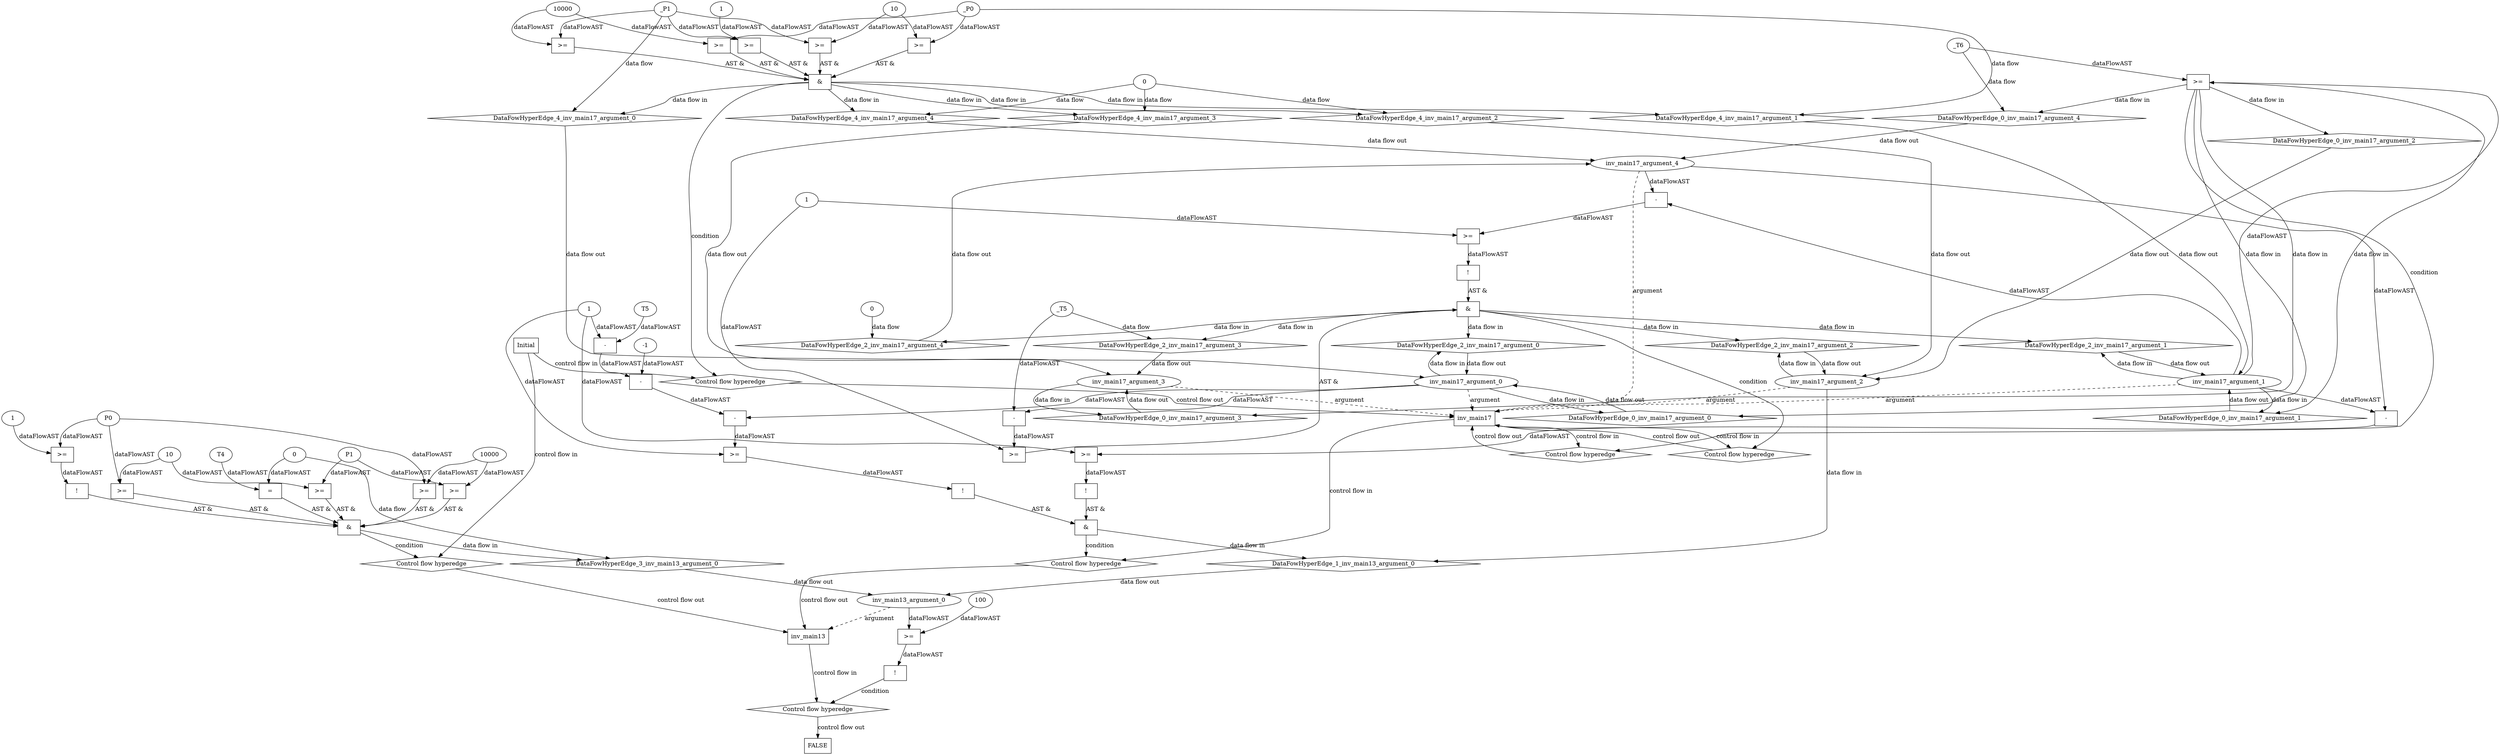 digraph dag {
"inv_main13" [label="inv_main13" nodeName="inv_main13" class=cfn  shape="rect"];
"inv_main17" [label="inv_main17" nodeName="inv_main17" class=cfn  shape="rect"];
FALSE [label="FALSE" nodeName=FALSE class=cfn  shape="rect"];
Initial [label="Initial" nodeName=Initial class=cfn  shape="rect"];
ControlFowHyperEdge_0 [label="Control flow hyperedge" nodeName=ControlFowHyperEdge_0 class=controlFlowHyperEdge shape="diamond"];
"inv_main17" -> ControlFowHyperEdge_0 [label="control flow in"]
ControlFowHyperEdge_0 -> "inv_main17" [label="control flow out"]
ControlFowHyperEdge_1 [label="Control flow hyperedge" nodeName=ControlFowHyperEdge_1 class=controlFlowHyperEdge shape="diamond"];
"inv_main17" -> ControlFowHyperEdge_1 [label="control flow in"]
ControlFowHyperEdge_1 -> "inv_main13" [label="control flow out"]
ControlFowHyperEdge_2 [label="Control flow hyperedge" nodeName=ControlFowHyperEdge_2 class=controlFlowHyperEdge shape="diamond"];
"inv_main17" -> ControlFowHyperEdge_2 [label="control flow in"]
ControlFowHyperEdge_2 -> "inv_main17" [label="control flow out"]
ControlFowHyperEdge_3 [label="Control flow hyperedge" nodeName=ControlFowHyperEdge_3 class=controlFlowHyperEdge shape="diamond"];
"Initial" -> ControlFowHyperEdge_3 [label="control flow in"]
ControlFowHyperEdge_3 -> "inv_main13" [label="control flow out"]
ControlFowHyperEdge_4 [label="Control flow hyperedge" nodeName=ControlFowHyperEdge_4 class=controlFlowHyperEdge shape="diamond"];
"Initial" -> ControlFowHyperEdge_4 [label="control flow in"]
ControlFowHyperEdge_4 -> "inv_main17" [label="control flow out"]
ControlFowHyperEdge_5 [label="Control flow hyperedge" nodeName=ControlFowHyperEdge_5 class=controlFlowHyperEdge shape="diamond"];
"inv_main13" -> ControlFowHyperEdge_5 [label="control flow in"]
ControlFowHyperEdge_5 -> "FALSE" [label="control flow out"]
"inv_main17_argument_0" [label="inv_main17_argument_0" nodeName=argument0 class=argument  head="inv_main17" shape="oval"];
"inv_main17_argument_0" -> "inv_main17"[label="argument" style="dashed"]
"inv_main17_argument_1" [label="inv_main17_argument_1" nodeName=argument1 class=argument  head="inv_main17" shape="oval"];
"inv_main17_argument_1" -> "inv_main17"[label="argument" style="dashed"]
"inv_main17_argument_2" [label="inv_main17_argument_2" nodeName=argument2 class=argument  head="inv_main17" shape="oval"];
"inv_main17_argument_2" -> "inv_main17"[label="argument" style="dashed"]
"inv_main17_argument_3" [label="inv_main17_argument_3" nodeName=argument3 class=argument  head="inv_main17" shape="oval"];
"inv_main17_argument_3" -> "inv_main17"[label="argument" style="dashed"]
"inv_main17_argument_4" [label="inv_main17_argument_4" nodeName=argument4 class=argument  head="inv_main17" shape="oval"];
"inv_main17_argument_4" -> "inv_main17"[label="argument" style="dashed"]
"inv_main13_argument_0" [label="inv_main13_argument_0" nodeName=argument0 class=argument  head="inv_main13" shape="oval"];
"inv_main13_argument_0" -> "inv_main13"[label="argument" style="dashed"]

"xxxinv_main17___inv_main17_0xxxguard_0_node_0" [label=">=" nodeName="xxxinv_main17___inv_main17_0xxxguard_0_node_0" class=Operator  shape="rect"];
"inv_main17_argument_1" -> "xxxinv_main17___inv_main17_0xxxguard_0_node_0"[label="dataFlowAST"]
"xxxinv_main17___inv_main17_0xxxdataFlow_0_node_0" -> "xxxinv_main17___inv_main17_0xxxguard_0_node_0"[label="dataFlowAST"]

"xxxinv_main17___inv_main17_0xxxguard_0_node_0" -> "ControlFowHyperEdge_0" [label="condition"];
"xxxinv_main17___inv_main17_0xxxdataFlow_0_node_0" [label="_T6" nodeName="xxxinv_main17___inv_main17_0xxxdataFlow_0_node_0" class=Constant ];

"xxxinv_main17___inv_main17_0xxxdataFlow_0_node_0" -> "DataFowHyperEdge_0_inv_main17_argument_4" [label="data flow"];
"xxxinv_main13___inv_main17_1xxx_and" [label="&" nodeName="xxxinv_main13___inv_main17_1xxx_and" class=Operator shape="rect"];
"xxxinv_main13___inv_main17_1xxxguard_0_node_0" [label="!" nodeName="xxxinv_main13___inv_main17_1xxxguard_0_node_0" class=Operator shape="rect"];
"xxxinv_main13___inv_main17_1xxxguard_0_node_1" [label=">=" nodeName="xxxinv_main13___inv_main17_1xxxguard_0_node_1" class=Operator  shape="rect"];
"xxxinv_main13___inv_main17_1xxxguard_0_node_2" [label="-" nodeName="xxxinv_main13___inv_main17_1xxxguard_0_node_2" class= Operator shape="rect"];
"xxxinv_main13___inv_main17_1xxxguard_0_node_5" [label="1" nodeName="xxxinv_main13___inv_main17_1xxxguard_0_node_5" class=Literal ];
"xxxinv_main13___inv_main17_1xxxguard_0_node_1" -> "xxxinv_main13___inv_main17_1xxxguard_0_node_0"[label="dataFlowAST"]
"xxxinv_main13___inv_main17_1xxxguard_0_node_2" -> "xxxinv_main13___inv_main17_1xxxguard_0_node_1"[label="dataFlowAST"]
"xxxinv_main13___inv_main17_1xxxguard_0_node_5" -> "xxxinv_main13___inv_main17_1xxxguard_0_node_1"[label="dataFlowAST"]
"inv_main17_argument_1" -> "xxxinv_main13___inv_main17_1xxxguard_0_node_2"[label="dataFlowAST"]
"inv_main17_argument_4" -> "xxxinv_main13___inv_main17_1xxxguard_0_node_2"[label="dataFlowAST"]

"xxxinv_main13___inv_main17_1xxxguard_0_node_0" -> "xxxinv_main13___inv_main17_1xxx_and" [label="AST &"];
"xxxinv_main13___inv_main17_1xxxguard1_node_0" [label="!" nodeName="xxxinv_main13___inv_main17_1xxxguard1_node_0" class=Operator shape="rect"];
"xxxinv_main13___inv_main17_1xxxguard1_node_1" [label=">=" nodeName="xxxinv_main13___inv_main17_1xxxguard1_node_1" class=Operator  shape="rect"];
"xxxinv_main13___inv_main17_1xxxguard1_node_2" [label="-" nodeName="xxxinv_main13___inv_main17_1xxxguard1_node_2" class= Operator shape="rect"];
"xxxinv_main13___inv_main17_1xxxguard1_node_4" [label="-" nodeName="xxxinv_main13___inv_main17_1xxxguard1_node_4" class= Operator shape="rect"];
"xxxinv_main13___inv_main17_1xxxguard1_node_5" [label="-" nodeName="xxxinv_main13___inv_main17_1xxxguard1_node_5" class= Operator shape="rect"];
"xxxinv_main13___inv_main17_1xxxguard1_node_6" [label="T5" nodeName="xxxinv_main13___inv_main17_1xxxguard1_node_6" class=Constant ];
"xxxinv_main13___inv_main17_1xxxguard1_node_8" [label="-1" nodeName="xxxinv_main13___inv_main17_1xxxguard1_node_8" class=Literal ];
"xxxinv_main13___inv_main17_1xxxguard1_node_1" -> "xxxinv_main13___inv_main17_1xxxguard1_node_0"[label="dataFlowAST"]
"xxxinv_main13___inv_main17_1xxxguard1_node_2" -> "xxxinv_main13___inv_main17_1xxxguard1_node_1"[label="dataFlowAST"]
"xxxinv_main13___inv_main17_1xxxguard_0_node_5" -> "xxxinv_main13___inv_main17_1xxxguard1_node_1"[label="dataFlowAST"]
"inv_main17_argument_0" -> "xxxinv_main13___inv_main17_1xxxguard1_node_2"[label="dataFlowAST"]
"xxxinv_main13___inv_main17_1xxxguard1_node_4" -> "xxxinv_main13___inv_main17_1xxxguard1_node_2"[label="dataFlowAST"]
"xxxinv_main13___inv_main17_1xxxguard1_node_5" -> "xxxinv_main13___inv_main17_1xxxguard1_node_4"[label="dataFlowAST"]
"xxxinv_main13___inv_main17_1xxxguard1_node_8" -> "xxxinv_main13___inv_main17_1xxxguard1_node_4"[label="dataFlowAST"]
"xxxinv_main13___inv_main17_1xxxguard1_node_6" -> "xxxinv_main13___inv_main17_1xxxguard1_node_5"[label="dataFlowAST"]
"xxxinv_main13___inv_main17_1xxxguard_0_node_5" -> "xxxinv_main13___inv_main17_1xxxguard1_node_5"[label="dataFlowAST"]

"xxxinv_main13___inv_main17_1xxxguard1_node_0" -> "xxxinv_main13___inv_main17_1xxx_and" [label="AST &"];
"xxxinv_main13___inv_main17_1xxx_and" -> "ControlFowHyperEdge_1" [label="condition"];
"xxxinv_main17___inv_main17_2xxx_and" [label="&" nodeName="xxxinv_main17___inv_main17_2xxx_and" class=Operator shape="rect"];
"xxxinv_main17___inv_main17_2xxxguard_0_node_0" [label="!" nodeName="xxxinv_main17___inv_main17_2xxxguard_0_node_0" class=Operator shape="rect"];
"xxxinv_main17___inv_main17_2xxxguard_0_node_1" [label=">=" nodeName="xxxinv_main17___inv_main17_2xxxguard_0_node_1" class=Operator  shape="rect"];
"xxxinv_main17___inv_main17_2xxxguard_0_node_2" [label="-" nodeName="xxxinv_main17___inv_main17_2xxxguard_0_node_2" class= Operator shape="rect"];
"xxxinv_main17___inv_main17_2xxxguard_0_node_5" [label="1" nodeName="xxxinv_main17___inv_main17_2xxxguard_0_node_5" class=Literal ];
"xxxinv_main17___inv_main17_2xxxguard_0_node_1" -> "xxxinv_main17___inv_main17_2xxxguard_0_node_0"[label="dataFlowAST"]
"xxxinv_main17___inv_main17_2xxxguard_0_node_2" -> "xxxinv_main17___inv_main17_2xxxguard_0_node_1"[label="dataFlowAST"]
"xxxinv_main17___inv_main17_2xxxguard_0_node_5" -> "xxxinv_main17___inv_main17_2xxxguard_0_node_1"[label="dataFlowAST"]
"inv_main17_argument_1" -> "xxxinv_main17___inv_main17_2xxxguard_0_node_2"[label="dataFlowAST"]
"inv_main17_argument_4" -> "xxxinv_main17___inv_main17_2xxxguard_0_node_2"[label="dataFlowAST"]

"xxxinv_main17___inv_main17_2xxxguard_0_node_0" -> "xxxinv_main17___inv_main17_2xxx_and" [label="AST &"];
"xxxinv_main17___inv_main17_2xxxguard1_node_0" [label=">=" nodeName="xxxinv_main17___inv_main17_2xxxguard1_node_0" class=Operator  shape="rect"];
"xxxinv_main17___inv_main17_2xxxguard1_node_1" [label="-" nodeName="xxxinv_main17___inv_main17_2xxxguard1_node_1" class= Operator shape="rect"];
"xxxinv_main17___inv_main17_2xxxguard1_node_1" -> "xxxinv_main17___inv_main17_2xxxguard1_node_0"[label="dataFlowAST"]
"xxxinv_main17___inv_main17_2xxxguard_0_node_5" -> "xxxinv_main17___inv_main17_2xxxguard1_node_0"[label="dataFlowAST"]
"inv_main17_argument_0" -> "xxxinv_main17___inv_main17_2xxxguard1_node_1"[label="dataFlowAST"]
"xxxinv_main17___inv_main17_2xxxdataFlow_0_node_0" -> "xxxinv_main17___inv_main17_2xxxguard1_node_1"[label="dataFlowAST"]

"xxxinv_main17___inv_main17_2xxxguard1_node_0" -> "xxxinv_main17___inv_main17_2xxx_and" [label="AST &"];
"xxxinv_main17___inv_main17_2xxx_and" -> "ControlFowHyperEdge_2" [label="condition"];
"xxxinv_main17___inv_main17_2xxxdataFlow_0_node_0" [label="_T5" nodeName="xxxinv_main17___inv_main17_2xxxdataFlow_0_node_0" class=Constant ];

"xxxinv_main17___inv_main17_2xxxdataFlow_0_node_0" -> "DataFowHyperEdge_2_inv_main17_argument_3" [label="data flow"];
"xxxinv_main17___inv_main17_2xxxdataFlow1_node_0" [label="0" nodeName="xxxinv_main17___inv_main17_2xxxdataFlow1_node_0" class=Literal ];

"xxxinv_main17___inv_main17_2xxxdataFlow1_node_0" -> "DataFowHyperEdge_2_inv_main17_argument_4" [label="data flow"];
"xxxinv_main13___Initial_3xxx_and" [label="&" nodeName="xxxinv_main13___Initial_3xxx_and" class=Operator shape="rect"];
"xxxinv_main13___Initial_3xxxguard4_node_0" [label=">=" nodeName="xxxinv_main13___Initial_3xxxguard4_node_0" class=Operator  shape="rect"];
"xxxinv_main13___Initial_3xxxguard_0_node_2" -> "xxxinv_main13___Initial_3xxxguard4_node_0"[label="dataFlowAST"]
"xxxinv_main13___Initial_3xxxguard2_node_2" -> "xxxinv_main13___Initial_3xxxguard4_node_0"[label="dataFlowAST"]

"xxxinv_main13___Initial_3xxxguard4_node_0" -> "xxxinv_main13___Initial_3xxx_and" [label="AST &"];
"xxxinv_main13___Initial_3xxxguard5_node_0" [label=">=" nodeName="xxxinv_main13___Initial_3xxxguard5_node_0" class=Operator  shape="rect"];
"xxxinv_main13___Initial_3xxxguard3_node_1" -> "xxxinv_main13___Initial_3xxxguard5_node_0"[label="dataFlowAST"]
"xxxinv_main13___Initial_3xxxguard2_node_1" -> "xxxinv_main13___Initial_3xxxguard5_node_0"[label="dataFlowAST"]

"xxxinv_main13___Initial_3xxxguard5_node_0" -> "xxxinv_main13___Initial_3xxx_and" [label="AST &"];
"xxxinv_main13___Initial_3xxxguard1_node_0" [label="=" nodeName="xxxinv_main13___Initial_3xxxguard1_node_0" class=Operator  shape="rect"];
"xxxinv_main13___Initial_3xxxguard1_node_1" [label="T4" nodeName="xxxinv_main13___Initial_3xxxguard1_node_1" class=Constant ];
"xxxinv_main13___Initial_3xxxguard1_node_1" -> "xxxinv_main13___Initial_3xxxguard1_node_0"[label="dataFlowAST"]
"xxxinv_main13___Initial_3xxxdataFlow_0_node_0" -> "xxxinv_main13___Initial_3xxxguard1_node_0"[label="dataFlowAST"]

"xxxinv_main13___Initial_3xxxguard1_node_0" -> "xxxinv_main13___Initial_3xxx_and" [label="AST &"];
"xxxinv_main13___Initial_3xxxguard2_node_0" [label=">=" nodeName="xxxinv_main13___Initial_3xxxguard2_node_0" class=Operator  shape="rect"];
"xxxinv_main13___Initial_3xxxguard2_node_1" [label="P1" nodeName="xxxinv_main13___Initial_3xxxguard2_node_1" class=Constant ];
"xxxinv_main13___Initial_3xxxguard2_node_2" [label="10" nodeName="xxxinv_main13___Initial_3xxxguard2_node_2" class=Literal ];
"xxxinv_main13___Initial_3xxxguard2_node_1" -> "xxxinv_main13___Initial_3xxxguard2_node_0"[label="dataFlowAST"]
"xxxinv_main13___Initial_3xxxguard2_node_2" -> "xxxinv_main13___Initial_3xxxguard2_node_0"[label="dataFlowAST"]

"xxxinv_main13___Initial_3xxxguard2_node_0" -> "xxxinv_main13___Initial_3xxx_and" [label="AST &"];
"xxxinv_main13___Initial_3xxxguard_0_node_0" [label="!" nodeName="xxxinv_main13___Initial_3xxxguard_0_node_0" class=Operator shape="rect"];
"xxxinv_main13___Initial_3xxxguard_0_node_1" [label=">=" nodeName="xxxinv_main13___Initial_3xxxguard_0_node_1" class=Operator  shape="rect"];
"xxxinv_main13___Initial_3xxxguard_0_node_2" [label="P0" nodeName="xxxinv_main13___Initial_3xxxguard_0_node_2" class=Constant ];
"xxxinv_main13___Initial_3xxxguard_0_node_3" [label="1" nodeName="xxxinv_main13___Initial_3xxxguard_0_node_3" class=Literal ];
"xxxinv_main13___Initial_3xxxguard_0_node_1" -> "xxxinv_main13___Initial_3xxxguard_0_node_0"[label="dataFlowAST"]
"xxxinv_main13___Initial_3xxxguard_0_node_2" -> "xxxinv_main13___Initial_3xxxguard_0_node_1"[label="dataFlowAST"]
"xxxinv_main13___Initial_3xxxguard_0_node_3" -> "xxxinv_main13___Initial_3xxxguard_0_node_1"[label="dataFlowAST"]

"xxxinv_main13___Initial_3xxxguard_0_node_0" -> "xxxinv_main13___Initial_3xxx_and" [label="AST &"];
"xxxinv_main13___Initial_3xxxguard3_node_0" [label=">=" nodeName="xxxinv_main13___Initial_3xxxguard3_node_0" class=Operator  shape="rect"];
"xxxinv_main13___Initial_3xxxguard3_node_1" [label="10000" nodeName="xxxinv_main13___Initial_3xxxguard3_node_1" class=Literal ];
"xxxinv_main13___Initial_3xxxguard3_node_1" -> "xxxinv_main13___Initial_3xxxguard3_node_0"[label="dataFlowAST"]
"xxxinv_main13___Initial_3xxxguard_0_node_2" -> "xxxinv_main13___Initial_3xxxguard3_node_0"[label="dataFlowAST"]

"xxxinv_main13___Initial_3xxxguard3_node_0" -> "xxxinv_main13___Initial_3xxx_and" [label="AST &"];
"xxxinv_main13___Initial_3xxx_and" -> "ControlFowHyperEdge_3" [label="condition"];
"xxxinv_main13___Initial_3xxxdataFlow_0_node_0" [label="0" nodeName="xxxinv_main13___Initial_3xxxdataFlow_0_node_0" class=Literal ];

"xxxinv_main13___Initial_3xxxdataFlow_0_node_0" -> "DataFowHyperEdge_3_inv_main13_argument_0" [label="data flow"];
"xxxinv_main17___Initial_4xxx_and" [label="&" nodeName="xxxinv_main17___Initial_4xxx_and" class=Operator shape="rect"];
"xxxinv_main17___Initial_4xxxguard1_node_0" [label=">=" nodeName="xxxinv_main17___Initial_4xxxguard1_node_0" class=Operator  shape="rect"];
"xxxinv_main17___Initial_4xxxguard1_node_2" [label="10" nodeName="xxxinv_main17___Initial_4xxxguard1_node_2" class=Literal ];
"xxxinv_main17___Initial_4xxxdataFlow3_node_0" -> "xxxinv_main17___Initial_4xxxguard1_node_0"[label="dataFlowAST"]
"xxxinv_main17___Initial_4xxxguard1_node_2" -> "xxxinv_main17___Initial_4xxxguard1_node_0"[label="dataFlowAST"]

"xxxinv_main17___Initial_4xxxguard1_node_0" -> "xxxinv_main17___Initial_4xxx_and" [label="AST &"];
"xxxinv_main17___Initial_4xxxguard4_node_0" [label=">=" nodeName="xxxinv_main17___Initial_4xxxguard4_node_0" class=Operator  shape="rect"];
"xxxinv_main17___Initial_4xxxguard2_node_1" -> "xxxinv_main17___Initial_4xxxguard4_node_0"[label="dataFlowAST"]
"xxxinv_main17___Initial_4xxxdataFlow3_node_0" -> "xxxinv_main17___Initial_4xxxguard4_node_0"[label="dataFlowAST"]

"xxxinv_main17___Initial_4xxxguard4_node_0" -> "xxxinv_main17___Initial_4xxx_and" [label="AST &"];
"xxxinv_main17___Initial_4xxxguard2_node_0" [label=">=" nodeName="xxxinv_main17___Initial_4xxxguard2_node_0" class=Operator  shape="rect"];
"xxxinv_main17___Initial_4xxxguard2_node_1" [label="10000" nodeName="xxxinv_main17___Initial_4xxxguard2_node_1" class=Literal ];
"xxxinv_main17___Initial_4xxxguard2_node_1" -> "xxxinv_main17___Initial_4xxxguard2_node_0"[label="dataFlowAST"]
"xxxinv_main17___Initial_4xxxdataFlow4_node_0" -> "xxxinv_main17___Initial_4xxxguard2_node_0"[label="dataFlowAST"]

"xxxinv_main17___Initial_4xxxguard2_node_0" -> "xxxinv_main17___Initial_4xxx_and" [label="AST &"];
"xxxinv_main17___Initial_4xxxguard3_node_0" [label=">=" nodeName="xxxinv_main17___Initial_4xxxguard3_node_0" class=Operator  shape="rect"];
"xxxinv_main17___Initial_4xxxdataFlow4_node_0" -> "xxxinv_main17___Initial_4xxxguard3_node_0"[label="dataFlowAST"]
"xxxinv_main17___Initial_4xxxguard1_node_2" -> "xxxinv_main17___Initial_4xxxguard3_node_0"[label="dataFlowAST"]

"xxxinv_main17___Initial_4xxxguard3_node_0" -> "xxxinv_main17___Initial_4xxx_and" [label="AST &"];
"xxxinv_main17___Initial_4xxxguard_0_node_0" [label=">=" nodeName="xxxinv_main17___Initial_4xxxguard_0_node_0" class=Operator  shape="rect"];
"xxxinv_main17___Initial_4xxxguard_0_node_2" [label="1" nodeName="xxxinv_main17___Initial_4xxxguard_0_node_2" class=Literal ];
"xxxinv_main17___Initial_4xxxdataFlow4_node_0" -> "xxxinv_main17___Initial_4xxxguard_0_node_0"[label="dataFlowAST"]
"xxxinv_main17___Initial_4xxxguard_0_node_2" -> "xxxinv_main17___Initial_4xxxguard_0_node_0"[label="dataFlowAST"]

"xxxinv_main17___Initial_4xxxguard_0_node_0" -> "xxxinv_main17___Initial_4xxx_and" [label="AST &"];
"xxxinv_main17___Initial_4xxx_and" -> "ControlFowHyperEdge_4" [label="condition"];
"xxxinv_main17___Initial_4xxxdataFlow_0_node_0" [label="0" nodeName="xxxinv_main17___Initial_4xxxdataFlow_0_node_0" class=Literal ];

"xxxinv_main17___Initial_4xxxdataFlow_0_node_0" -> "DataFowHyperEdge_4_inv_main17_argument_2" [label="data flow"];

"xxxinv_main17___Initial_4xxxdataFlow_0_node_0" -> "DataFowHyperEdge_4_inv_main17_argument_3" [label="data flow"];

"xxxinv_main17___Initial_4xxxdataFlow_0_node_0" -> "DataFowHyperEdge_4_inv_main17_argument_4" [label="data flow"];
"xxxinv_main17___Initial_4xxxdataFlow3_node_0" [label="_P0" nodeName="xxxinv_main17___Initial_4xxxdataFlow3_node_0" class=Constant ];

"xxxinv_main17___Initial_4xxxdataFlow3_node_0" -> "DataFowHyperEdge_4_inv_main17_argument_1" [label="data flow"];
"xxxinv_main17___Initial_4xxxdataFlow4_node_0" [label="_P1" nodeName="xxxinv_main17___Initial_4xxxdataFlow4_node_0" class=Constant ];

"xxxinv_main17___Initial_4xxxdataFlow4_node_0" -> "DataFowHyperEdge_4_inv_main17_argument_0" [label="data flow"];
"xxxFALSE___inv_main13_5xxxguard_0_node_0" [label="!" nodeName="xxxFALSE___inv_main13_5xxxguard_0_node_0" class=Operator shape="rect"];
"xxxFALSE___inv_main13_5xxxguard_0_node_1" [label=">=" nodeName="xxxFALSE___inv_main13_5xxxguard_0_node_1" class=Operator  shape="rect"];
"xxxFALSE___inv_main13_5xxxguard_0_node_3" [label="100" nodeName="xxxFALSE___inv_main13_5xxxguard_0_node_3" class=Literal ];
"xxxFALSE___inv_main13_5xxxguard_0_node_1" -> "xxxFALSE___inv_main13_5xxxguard_0_node_0"[label="dataFlowAST"]
"inv_main13_argument_0" -> "xxxFALSE___inv_main13_5xxxguard_0_node_1"[label="dataFlowAST"]
"xxxFALSE___inv_main13_5xxxguard_0_node_3" -> "xxxFALSE___inv_main13_5xxxguard_0_node_1"[label="dataFlowAST"]

"xxxFALSE___inv_main13_5xxxguard_0_node_0" -> "ControlFowHyperEdge_5" [label="condition"];
"DataFowHyperEdge_0_inv_main17_argument_0" [label="DataFowHyperEdge_0_inv_main17_argument_0" nodeName="DataFowHyperEdge_0_inv_main17_argument_0" class=DataFlowHyperedge shape="diamond"];
"DataFowHyperEdge_0_inv_main17_argument_0" -> "inv_main17_argument_0"[label="data flow out"]
"xxxinv_main17___inv_main17_0xxxguard_0_node_0" -> "DataFowHyperEdge_0_inv_main17_argument_0"[label="data flow in"]
"DataFowHyperEdge_0_inv_main17_argument_1" [label="DataFowHyperEdge_0_inv_main17_argument_1" nodeName="DataFowHyperEdge_0_inv_main17_argument_1" class=DataFlowHyperedge shape="diamond"];
"DataFowHyperEdge_0_inv_main17_argument_1" -> "inv_main17_argument_1"[label="data flow out"]
"xxxinv_main17___inv_main17_0xxxguard_0_node_0" -> "DataFowHyperEdge_0_inv_main17_argument_1"[label="data flow in"]
"DataFowHyperEdge_0_inv_main17_argument_2" [label="DataFowHyperEdge_0_inv_main17_argument_2" nodeName="DataFowHyperEdge_0_inv_main17_argument_2" class=DataFlowHyperedge shape="diamond"];
"DataFowHyperEdge_0_inv_main17_argument_2" -> "inv_main17_argument_2"[label="data flow out"]
"xxxinv_main17___inv_main17_0xxxguard_0_node_0" -> "DataFowHyperEdge_0_inv_main17_argument_2"[label="data flow in"]
"DataFowHyperEdge_0_inv_main17_argument_3" [label="DataFowHyperEdge_0_inv_main17_argument_3" nodeName="DataFowHyperEdge_0_inv_main17_argument_3" class=DataFlowHyperedge shape="diamond"];
"DataFowHyperEdge_0_inv_main17_argument_3" -> "inv_main17_argument_3"[label="data flow out"]
"xxxinv_main17___inv_main17_0xxxguard_0_node_0" -> "DataFowHyperEdge_0_inv_main17_argument_3"[label="data flow in"]
"DataFowHyperEdge_0_inv_main17_argument_4" [label="DataFowHyperEdge_0_inv_main17_argument_4" nodeName="DataFowHyperEdge_0_inv_main17_argument_4" class=DataFlowHyperedge shape="diamond"];
"DataFowHyperEdge_0_inv_main17_argument_4" -> "inv_main17_argument_4"[label="data flow out"]
"xxxinv_main17___inv_main17_0xxxguard_0_node_0" -> "DataFowHyperEdge_0_inv_main17_argument_4"[label="data flow in"]
"DataFowHyperEdge_1_inv_main13_argument_0" [label="DataFowHyperEdge_1_inv_main13_argument_0" nodeName="DataFowHyperEdge_1_inv_main13_argument_0" class=DataFlowHyperedge shape="diamond"];
"DataFowHyperEdge_1_inv_main13_argument_0" -> "inv_main13_argument_0"[label="data flow out"]
"xxxinv_main13___inv_main17_1xxx_and" -> "DataFowHyperEdge_1_inv_main13_argument_0"[label="data flow in"]
"DataFowHyperEdge_2_inv_main17_argument_0" [label="DataFowHyperEdge_2_inv_main17_argument_0" nodeName="DataFowHyperEdge_2_inv_main17_argument_0" class=DataFlowHyperedge shape="diamond"];
"DataFowHyperEdge_2_inv_main17_argument_0" -> "inv_main17_argument_0"[label="data flow out"]
"xxxinv_main17___inv_main17_2xxx_and" -> "DataFowHyperEdge_2_inv_main17_argument_0"[label="data flow in"]
"DataFowHyperEdge_2_inv_main17_argument_1" [label="DataFowHyperEdge_2_inv_main17_argument_1" nodeName="DataFowHyperEdge_2_inv_main17_argument_1" class=DataFlowHyperedge shape="diamond"];
"DataFowHyperEdge_2_inv_main17_argument_1" -> "inv_main17_argument_1"[label="data flow out"]
"xxxinv_main17___inv_main17_2xxx_and" -> "DataFowHyperEdge_2_inv_main17_argument_1"[label="data flow in"]
"DataFowHyperEdge_2_inv_main17_argument_2" [label="DataFowHyperEdge_2_inv_main17_argument_2" nodeName="DataFowHyperEdge_2_inv_main17_argument_2" class=DataFlowHyperedge shape="diamond"];
"DataFowHyperEdge_2_inv_main17_argument_2" -> "inv_main17_argument_2"[label="data flow out"]
"xxxinv_main17___inv_main17_2xxx_and" -> "DataFowHyperEdge_2_inv_main17_argument_2"[label="data flow in"]
"DataFowHyperEdge_2_inv_main17_argument_3" [label="DataFowHyperEdge_2_inv_main17_argument_3" nodeName="DataFowHyperEdge_2_inv_main17_argument_3" class=DataFlowHyperedge shape="diamond"];
"DataFowHyperEdge_2_inv_main17_argument_3" -> "inv_main17_argument_3"[label="data flow out"]
"xxxinv_main17___inv_main17_2xxx_and" -> "DataFowHyperEdge_2_inv_main17_argument_3"[label="data flow in"]
"DataFowHyperEdge_2_inv_main17_argument_4" [label="DataFowHyperEdge_2_inv_main17_argument_4" nodeName="DataFowHyperEdge_2_inv_main17_argument_4" class=DataFlowHyperedge shape="diamond"];
"DataFowHyperEdge_2_inv_main17_argument_4" -> "inv_main17_argument_4"[label="data flow out"]
"xxxinv_main17___inv_main17_2xxx_and" -> "DataFowHyperEdge_2_inv_main17_argument_4"[label="data flow in"]
"DataFowHyperEdge_3_inv_main13_argument_0" [label="DataFowHyperEdge_3_inv_main13_argument_0" nodeName="DataFowHyperEdge_3_inv_main13_argument_0" class=DataFlowHyperedge shape="diamond"];
"DataFowHyperEdge_3_inv_main13_argument_0" -> "inv_main13_argument_0"[label="data flow out"]
"xxxinv_main13___Initial_3xxx_and" -> "DataFowHyperEdge_3_inv_main13_argument_0"[label="data flow in"]
"DataFowHyperEdge_4_inv_main17_argument_0" [label="DataFowHyperEdge_4_inv_main17_argument_0" nodeName="DataFowHyperEdge_4_inv_main17_argument_0" class=DataFlowHyperedge shape="diamond"];
"DataFowHyperEdge_4_inv_main17_argument_0" -> "inv_main17_argument_0"[label="data flow out"]
"xxxinv_main17___Initial_4xxx_and" -> "DataFowHyperEdge_4_inv_main17_argument_0"[label="data flow in"]
"DataFowHyperEdge_4_inv_main17_argument_1" [label="DataFowHyperEdge_4_inv_main17_argument_1" nodeName="DataFowHyperEdge_4_inv_main17_argument_1" class=DataFlowHyperedge shape="diamond"];
"DataFowHyperEdge_4_inv_main17_argument_1" -> "inv_main17_argument_1"[label="data flow out"]
"xxxinv_main17___Initial_4xxx_and" -> "DataFowHyperEdge_4_inv_main17_argument_1"[label="data flow in"]
"DataFowHyperEdge_4_inv_main17_argument_2" [label="DataFowHyperEdge_4_inv_main17_argument_2" nodeName="DataFowHyperEdge_4_inv_main17_argument_2" class=DataFlowHyperedge shape="diamond"];
"DataFowHyperEdge_4_inv_main17_argument_2" -> "inv_main17_argument_2"[label="data flow out"]
"xxxinv_main17___Initial_4xxx_and" -> "DataFowHyperEdge_4_inv_main17_argument_2"[label="data flow in"]
"DataFowHyperEdge_4_inv_main17_argument_3" [label="DataFowHyperEdge_4_inv_main17_argument_3" nodeName="DataFowHyperEdge_4_inv_main17_argument_3" class=DataFlowHyperedge shape="diamond"];
"DataFowHyperEdge_4_inv_main17_argument_3" -> "inv_main17_argument_3"[label="data flow out"]
"xxxinv_main17___Initial_4xxx_and" -> "DataFowHyperEdge_4_inv_main17_argument_3"[label="data flow in"]
"DataFowHyperEdge_4_inv_main17_argument_4" [label="DataFowHyperEdge_4_inv_main17_argument_4" nodeName="DataFowHyperEdge_4_inv_main17_argument_4" class=DataFlowHyperedge shape="diamond"];
"DataFowHyperEdge_4_inv_main17_argument_4" -> "inv_main17_argument_4"[label="data flow out"]
"xxxinv_main17___Initial_4xxx_and" -> "DataFowHyperEdge_4_inv_main17_argument_4"[label="data flow in"]
"inv_main17_argument_0" -> "DataFowHyperEdge_0_inv_main17_argument_0"[label="data flow in"]
"inv_main17_argument_1" -> "DataFowHyperEdge_0_inv_main17_argument_1"[label="data flow in"]
"inv_main17_argument_3" -> "DataFowHyperEdge_0_inv_main17_argument_3"[label="data flow in"]
"inv_main17_argument_2" -> "DataFowHyperEdge_1_inv_main13_argument_0"[label="data flow in"]
"inv_main17_argument_0" -> "DataFowHyperEdge_2_inv_main17_argument_0"[label="data flow in"]
"inv_main17_argument_1" -> "DataFowHyperEdge_2_inv_main17_argument_1"[label="data flow in"]
"inv_main17_argument_2" -> "DataFowHyperEdge_2_inv_main17_argument_2"[label="data flow in"]




}
